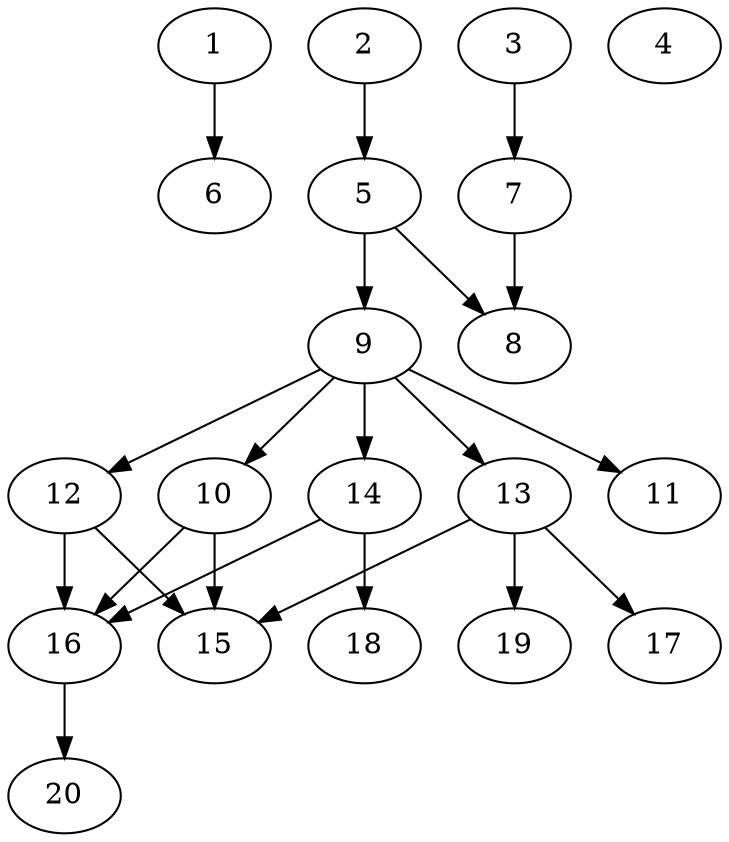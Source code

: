 // DAG automatically generated by daggen at Wed Jul 24 22:10:09 2019
// ./daggen --dot -n 20 --ccr 0.5 --fat 0.5 --regular 0.5 --density 0.5 --mindata 5242880 --maxdata 52428800 
digraph G {
  1 [size="62066688", alpha="0.15", expect_size="31033344"] 
  1 -> 6 [size ="31033344"]
  2 [size="70252544", alpha="0.14", expect_size="35126272"] 
  2 -> 5 [size ="35126272"]
  3 [size="80369664", alpha="0.03", expect_size="40184832"] 
  3 -> 7 [size ="40184832"]
  4 [size="29333504", alpha="0.05", expect_size="14666752"] 
  5 [size="93253632", alpha="0.02", expect_size="46626816"] 
  5 -> 8 [size ="46626816"]
  5 -> 9 [size ="46626816"]
  6 [size="35534848", alpha="0.07", expect_size="17767424"] 
  7 [size="18892800", alpha="0.14", expect_size="9446400"] 
  7 -> 8 [size ="9446400"]
  8 [size="103233536", alpha="0.16", expect_size="51616768"] 
  9 [size="58998784", alpha="0.01", expect_size="29499392"] 
  9 -> 10 [size ="29499392"]
  9 -> 11 [size ="29499392"]
  9 -> 12 [size ="29499392"]
  9 -> 13 [size ="29499392"]
  9 -> 14 [size ="29499392"]
  10 [size="77436928", alpha="0.17", expect_size="38718464"] 
  10 -> 15 [size ="38718464"]
  10 -> 16 [size ="38718464"]
  11 [size="32450560", alpha="0.09", expect_size="16225280"] 
  12 [size="102660096", alpha="0.08", expect_size="51330048"] 
  12 -> 15 [size ="51330048"]
  12 -> 16 [size ="51330048"]
  13 [size="73500672", alpha="0.10", expect_size="36750336"] 
  13 -> 15 [size ="36750336"]
  13 -> 17 [size ="36750336"]
  13 -> 19 [size ="36750336"]
  14 [size="87652352", alpha="0.17", expect_size="43826176"] 
  14 -> 16 [size ="43826176"]
  14 -> 18 [size ="43826176"]
  15 [size="15081472", alpha="0.14", expect_size="7540736"] 
  16 [size="23420928", alpha="0.13", expect_size="11710464"] 
  16 -> 20 [size ="11710464"]
  17 [size="55146496", alpha="0.15", expect_size="27573248"] 
  18 [size="26775552", alpha="0.19", expect_size="13387776"] 
  19 [size="100716544", alpha="0.16", expect_size="50358272"] 
  20 [size="12593152", alpha="0.08", expect_size="6296576"] 
}
